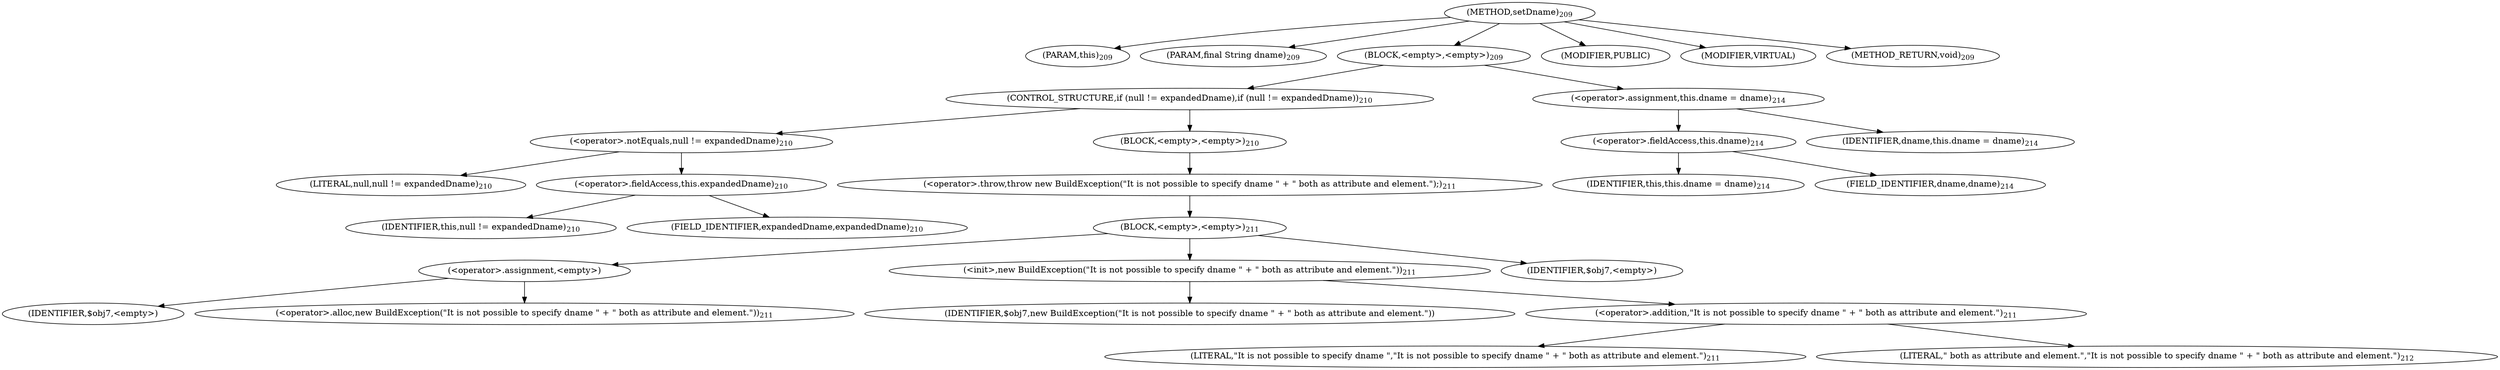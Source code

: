 digraph "setDname" {  
"405" [label = <(METHOD,setDname)<SUB>209</SUB>> ]
"52" [label = <(PARAM,this)<SUB>209</SUB>> ]
"406" [label = <(PARAM,final String dname)<SUB>209</SUB>> ]
"407" [label = <(BLOCK,&lt;empty&gt;,&lt;empty&gt;)<SUB>209</SUB>> ]
"408" [label = <(CONTROL_STRUCTURE,if (null != expandedDname),if (null != expandedDname))<SUB>210</SUB>> ]
"409" [label = <(&lt;operator&gt;.notEquals,null != expandedDname)<SUB>210</SUB>> ]
"410" [label = <(LITERAL,null,null != expandedDname)<SUB>210</SUB>> ]
"411" [label = <(&lt;operator&gt;.fieldAccess,this.expandedDname)<SUB>210</SUB>> ]
"412" [label = <(IDENTIFIER,this,null != expandedDname)<SUB>210</SUB>> ]
"413" [label = <(FIELD_IDENTIFIER,expandedDname,expandedDname)<SUB>210</SUB>> ]
"414" [label = <(BLOCK,&lt;empty&gt;,&lt;empty&gt;)<SUB>210</SUB>> ]
"415" [label = <(&lt;operator&gt;.throw,throw new BuildException(&quot;It is not possible to specify dname &quot; + &quot; both as attribute and element.&quot;);)<SUB>211</SUB>> ]
"416" [label = <(BLOCK,&lt;empty&gt;,&lt;empty&gt;)<SUB>211</SUB>> ]
"417" [label = <(&lt;operator&gt;.assignment,&lt;empty&gt;)> ]
"418" [label = <(IDENTIFIER,$obj7,&lt;empty&gt;)> ]
"419" [label = <(&lt;operator&gt;.alloc,new BuildException(&quot;It is not possible to specify dname &quot; + &quot; both as attribute and element.&quot;))<SUB>211</SUB>> ]
"420" [label = <(&lt;init&gt;,new BuildException(&quot;It is not possible to specify dname &quot; + &quot; both as attribute and element.&quot;))<SUB>211</SUB>> ]
"421" [label = <(IDENTIFIER,$obj7,new BuildException(&quot;It is not possible to specify dname &quot; + &quot; both as attribute and element.&quot;))> ]
"422" [label = <(&lt;operator&gt;.addition,&quot;It is not possible to specify dname &quot; + &quot; both as attribute and element.&quot;)<SUB>211</SUB>> ]
"423" [label = <(LITERAL,&quot;It is not possible to specify dname &quot;,&quot;It is not possible to specify dname &quot; + &quot; both as attribute and element.&quot;)<SUB>211</SUB>> ]
"424" [label = <(LITERAL,&quot; both as attribute and element.&quot;,&quot;It is not possible to specify dname &quot; + &quot; both as attribute and element.&quot;)<SUB>212</SUB>> ]
"425" [label = <(IDENTIFIER,$obj7,&lt;empty&gt;)> ]
"426" [label = <(&lt;operator&gt;.assignment,this.dname = dname)<SUB>214</SUB>> ]
"427" [label = <(&lt;operator&gt;.fieldAccess,this.dname)<SUB>214</SUB>> ]
"51" [label = <(IDENTIFIER,this,this.dname = dname)<SUB>214</SUB>> ]
"428" [label = <(FIELD_IDENTIFIER,dname,dname)<SUB>214</SUB>> ]
"429" [label = <(IDENTIFIER,dname,this.dname = dname)<SUB>214</SUB>> ]
"430" [label = <(MODIFIER,PUBLIC)> ]
"431" [label = <(MODIFIER,VIRTUAL)> ]
"432" [label = <(METHOD_RETURN,void)<SUB>209</SUB>> ]
  "405" -> "52" 
  "405" -> "406" 
  "405" -> "407" 
  "405" -> "430" 
  "405" -> "431" 
  "405" -> "432" 
  "407" -> "408" 
  "407" -> "426" 
  "408" -> "409" 
  "408" -> "414" 
  "409" -> "410" 
  "409" -> "411" 
  "411" -> "412" 
  "411" -> "413" 
  "414" -> "415" 
  "415" -> "416" 
  "416" -> "417" 
  "416" -> "420" 
  "416" -> "425" 
  "417" -> "418" 
  "417" -> "419" 
  "420" -> "421" 
  "420" -> "422" 
  "422" -> "423" 
  "422" -> "424" 
  "426" -> "427" 
  "426" -> "429" 
  "427" -> "51" 
  "427" -> "428" 
}
